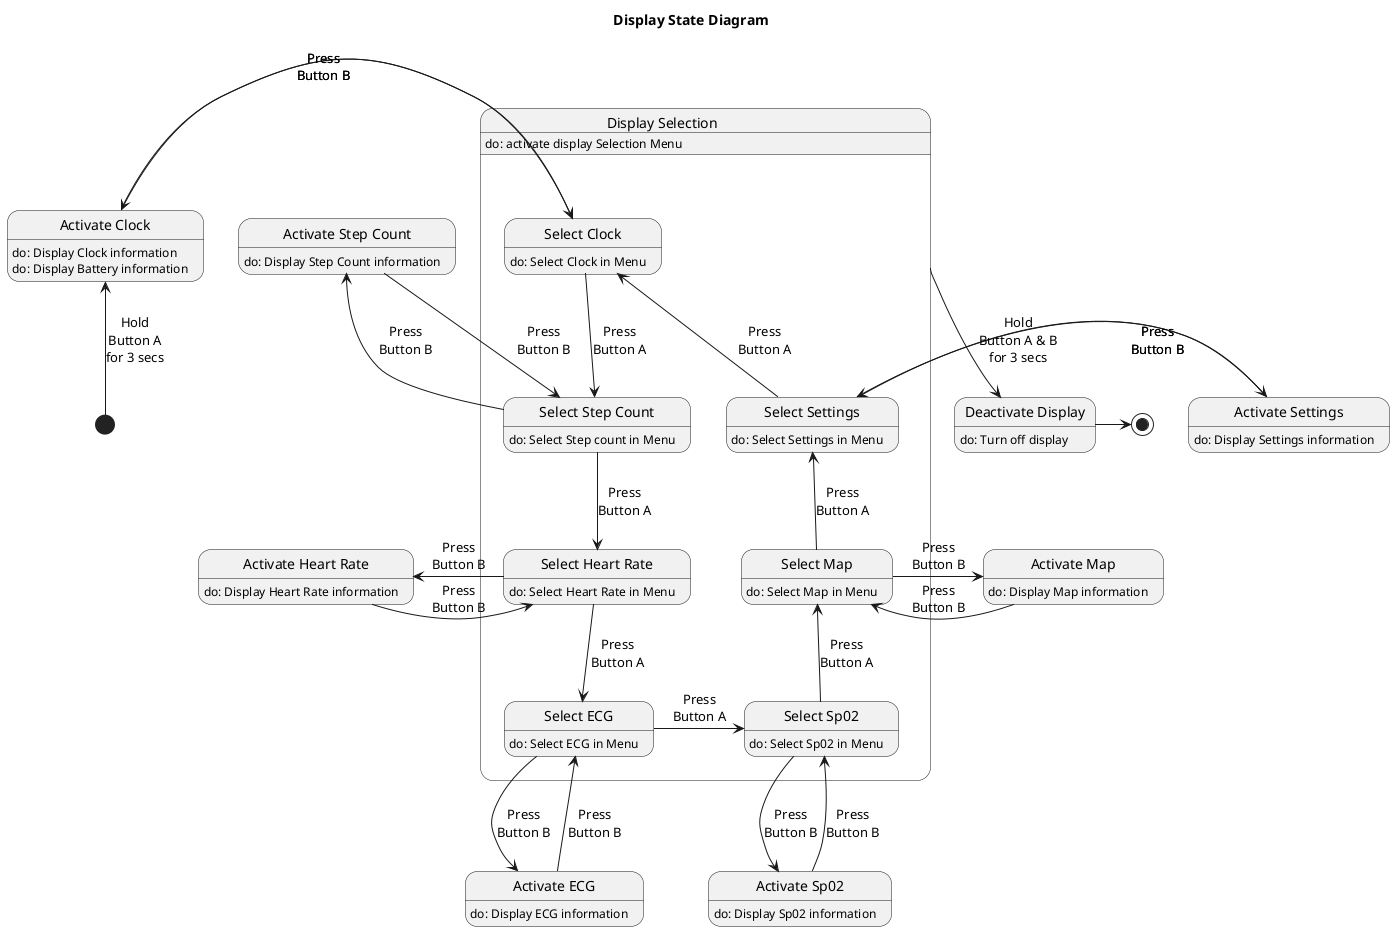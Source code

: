 @startuml

skinparam shadowing false

title Display State Diagram

state "Activate Clock" as Ac : do: Display Clock information\ndo: Display Battery information 
state "Activate Step Count" as Asc : do: Display Step Count information
state "Activate Heart Rate" as Ahr : do: Display Heart Rate information
state "Activate ECG" as Aecg : do: Display ECG information
state "Activate Sp02" as Asp : do: Display Sp02 information
state "Activate Map" as Am : do: Display Map information
state "Activate Settings" as As : do: Display Settings information
state "Deactivate Display" as Dd : do: Turn off display

state "Display Selection" as Dms{

    state "Select Clock" as Sc : do: Select Clock in Menu
    state "Select Step Count" as Ssc : do: Select Step count in Menu
    state "Select Heart Rate" as Shr : do: Select Heart Rate in Menu
    state "Select ECG" as Secg : do: Select ECG in Menu
    state "Select Sp02" as Ssp : do: Select Sp02 in Menu
    state "Select Map" as Sm : do: Select Map in Menu
    state "Select Settings" as Ss : do: Select Settings in Menu

    Sc -down-> Ssc : Press\nButton A
    Ssc -down-> Shr : Press\nButton A
    Shr -down-> Secg : Press\nButton A
    Secg -right-> Ssp : Press\nButton A
    Ssp -up-> Sm : Press\nButton A
    Sm -up-> Ss : Press\nButton A
    Ss -up-> Sc : Press\nButton A

}

Dms : do: activate display Selection Menu

Sc -right-> Ac : Press\nButton B
Ssc -up-> Asc : Press\nButton B
Shr -left-> Ahr : Press\nButton B
Secg -down-> Aecg : Press\nButton B
Ssp -down-> Asp : Press\nButton B
Sm -right-> Am : Press\nButton B
Ss -right-> As : Press\nButton B

[*] -up-> Ac : Hold\nButton A\nfor 3 secs
Ac -left-> Sc : Press\nButton B
Asc -down-> Ssc : Press\nButton B
Ahr -right-> Shr : Press\nButton B
Aecg -up-> Secg : Press\nButton B
Asp -up-> Ssp : Press\nButton B
Am -left-> Sm : Press\nButton B
As -left-> Ss : Press\nButton B

Dms --> Dd : Hold\nButton A & B\nfor 3 secs
Dd -> [*]

@enduml
